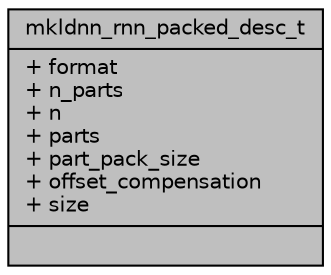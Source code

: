 digraph "mkldnn_rnn_packed_desc_t"
{
  edge [fontname="Helvetica",fontsize="10",labelfontname="Helvetica",labelfontsize="10"];
  node [fontname="Helvetica",fontsize="10",shape=record];
  Node1 [label="{mkldnn_rnn_packed_desc_t\n|+ format\l+ n_parts\l+ n\l+ parts\l+ part_pack_size\l+ offset_compensation\l+ size\l|}",height=0.2,width=0.4,color="black", fillcolor="grey75", style="filled", fontcolor="black"];
}
